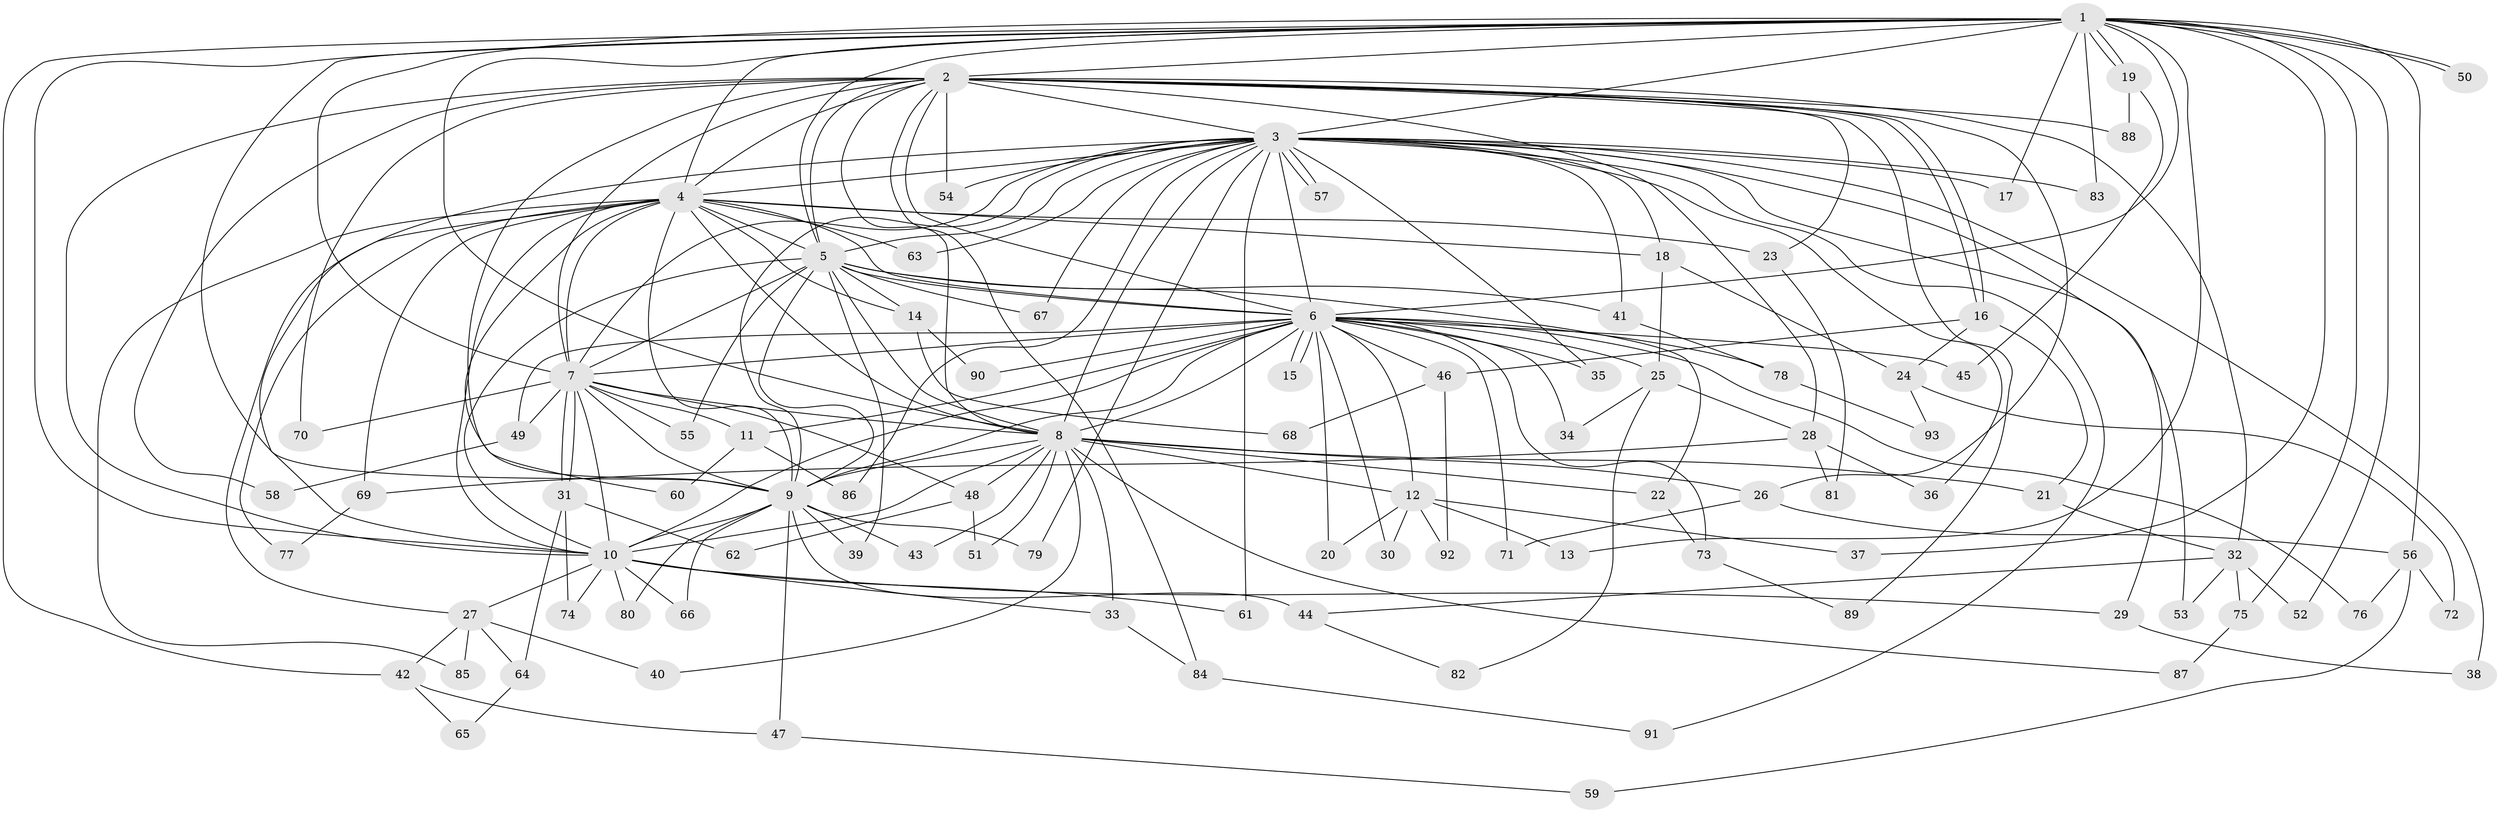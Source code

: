 // Generated by graph-tools (version 1.1) at 2025/14/03/09/25 04:14:02]
// undirected, 93 vertices, 211 edges
graph export_dot {
graph [start="1"]
  node [color=gray90,style=filled];
  1;
  2;
  3;
  4;
  5;
  6;
  7;
  8;
  9;
  10;
  11;
  12;
  13;
  14;
  15;
  16;
  17;
  18;
  19;
  20;
  21;
  22;
  23;
  24;
  25;
  26;
  27;
  28;
  29;
  30;
  31;
  32;
  33;
  34;
  35;
  36;
  37;
  38;
  39;
  40;
  41;
  42;
  43;
  44;
  45;
  46;
  47;
  48;
  49;
  50;
  51;
  52;
  53;
  54;
  55;
  56;
  57;
  58;
  59;
  60;
  61;
  62;
  63;
  64;
  65;
  66;
  67;
  68;
  69;
  70;
  71;
  72;
  73;
  74;
  75;
  76;
  77;
  78;
  79;
  80;
  81;
  82;
  83;
  84;
  85;
  86;
  87;
  88;
  89;
  90;
  91;
  92;
  93;
  1 -- 2;
  1 -- 3;
  1 -- 4;
  1 -- 5;
  1 -- 6;
  1 -- 7;
  1 -- 8;
  1 -- 9;
  1 -- 10;
  1 -- 13;
  1 -- 17;
  1 -- 19;
  1 -- 19;
  1 -- 37;
  1 -- 42;
  1 -- 50;
  1 -- 50;
  1 -- 52;
  1 -- 56;
  1 -- 75;
  1 -- 83;
  2 -- 3;
  2 -- 4;
  2 -- 5;
  2 -- 6;
  2 -- 7;
  2 -- 8;
  2 -- 9;
  2 -- 10;
  2 -- 16;
  2 -- 16;
  2 -- 23;
  2 -- 26;
  2 -- 28;
  2 -- 32;
  2 -- 54;
  2 -- 58;
  2 -- 70;
  2 -- 84;
  2 -- 88;
  2 -- 89;
  3 -- 4;
  3 -- 5;
  3 -- 6;
  3 -- 7;
  3 -- 8;
  3 -- 9;
  3 -- 10;
  3 -- 17;
  3 -- 18;
  3 -- 29;
  3 -- 35;
  3 -- 36;
  3 -- 38;
  3 -- 41;
  3 -- 53;
  3 -- 54;
  3 -- 57;
  3 -- 57;
  3 -- 61;
  3 -- 63;
  3 -- 67;
  3 -- 79;
  3 -- 83;
  3 -- 86;
  3 -- 91;
  4 -- 5;
  4 -- 6;
  4 -- 7;
  4 -- 8;
  4 -- 9;
  4 -- 10;
  4 -- 14;
  4 -- 18;
  4 -- 23;
  4 -- 27;
  4 -- 60;
  4 -- 63;
  4 -- 69;
  4 -- 77;
  4 -- 85;
  5 -- 6;
  5 -- 7;
  5 -- 8;
  5 -- 9;
  5 -- 10;
  5 -- 14;
  5 -- 22;
  5 -- 39;
  5 -- 41;
  5 -- 55;
  5 -- 67;
  6 -- 7;
  6 -- 8;
  6 -- 9;
  6 -- 10;
  6 -- 11;
  6 -- 12;
  6 -- 15;
  6 -- 15;
  6 -- 20;
  6 -- 25;
  6 -- 30;
  6 -- 34;
  6 -- 35;
  6 -- 45;
  6 -- 46;
  6 -- 49;
  6 -- 71;
  6 -- 73;
  6 -- 76;
  6 -- 78;
  6 -- 90;
  7 -- 8;
  7 -- 9;
  7 -- 10;
  7 -- 11;
  7 -- 31;
  7 -- 31;
  7 -- 48;
  7 -- 49;
  7 -- 55;
  7 -- 70;
  8 -- 9;
  8 -- 10;
  8 -- 12;
  8 -- 21;
  8 -- 22;
  8 -- 26;
  8 -- 33;
  8 -- 40;
  8 -- 43;
  8 -- 48;
  8 -- 51;
  8 -- 87;
  9 -- 10;
  9 -- 39;
  9 -- 43;
  9 -- 44;
  9 -- 47;
  9 -- 66;
  9 -- 79;
  9 -- 80;
  10 -- 27;
  10 -- 29;
  10 -- 33;
  10 -- 61;
  10 -- 66;
  10 -- 74;
  10 -- 80;
  11 -- 60;
  11 -- 86;
  12 -- 13;
  12 -- 20;
  12 -- 30;
  12 -- 37;
  12 -- 92;
  14 -- 68;
  14 -- 90;
  16 -- 21;
  16 -- 24;
  16 -- 46;
  18 -- 24;
  18 -- 25;
  19 -- 45;
  19 -- 88;
  21 -- 32;
  22 -- 73;
  23 -- 81;
  24 -- 72;
  24 -- 93;
  25 -- 28;
  25 -- 34;
  25 -- 82;
  26 -- 56;
  26 -- 71;
  27 -- 40;
  27 -- 42;
  27 -- 64;
  27 -- 85;
  28 -- 36;
  28 -- 69;
  28 -- 81;
  29 -- 38;
  31 -- 62;
  31 -- 64;
  31 -- 74;
  32 -- 44;
  32 -- 52;
  32 -- 53;
  32 -- 75;
  33 -- 84;
  41 -- 78;
  42 -- 47;
  42 -- 65;
  44 -- 82;
  46 -- 68;
  46 -- 92;
  47 -- 59;
  48 -- 51;
  48 -- 62;
  49 -- 58;
  56 -- 59;
  56 -- 72;
  56 -- 76;
  64 -- 65;
  69 -- 77;
  73 -- 89;
  75 -- 87;
  78 -- 93;
  84 -- 91;
}
